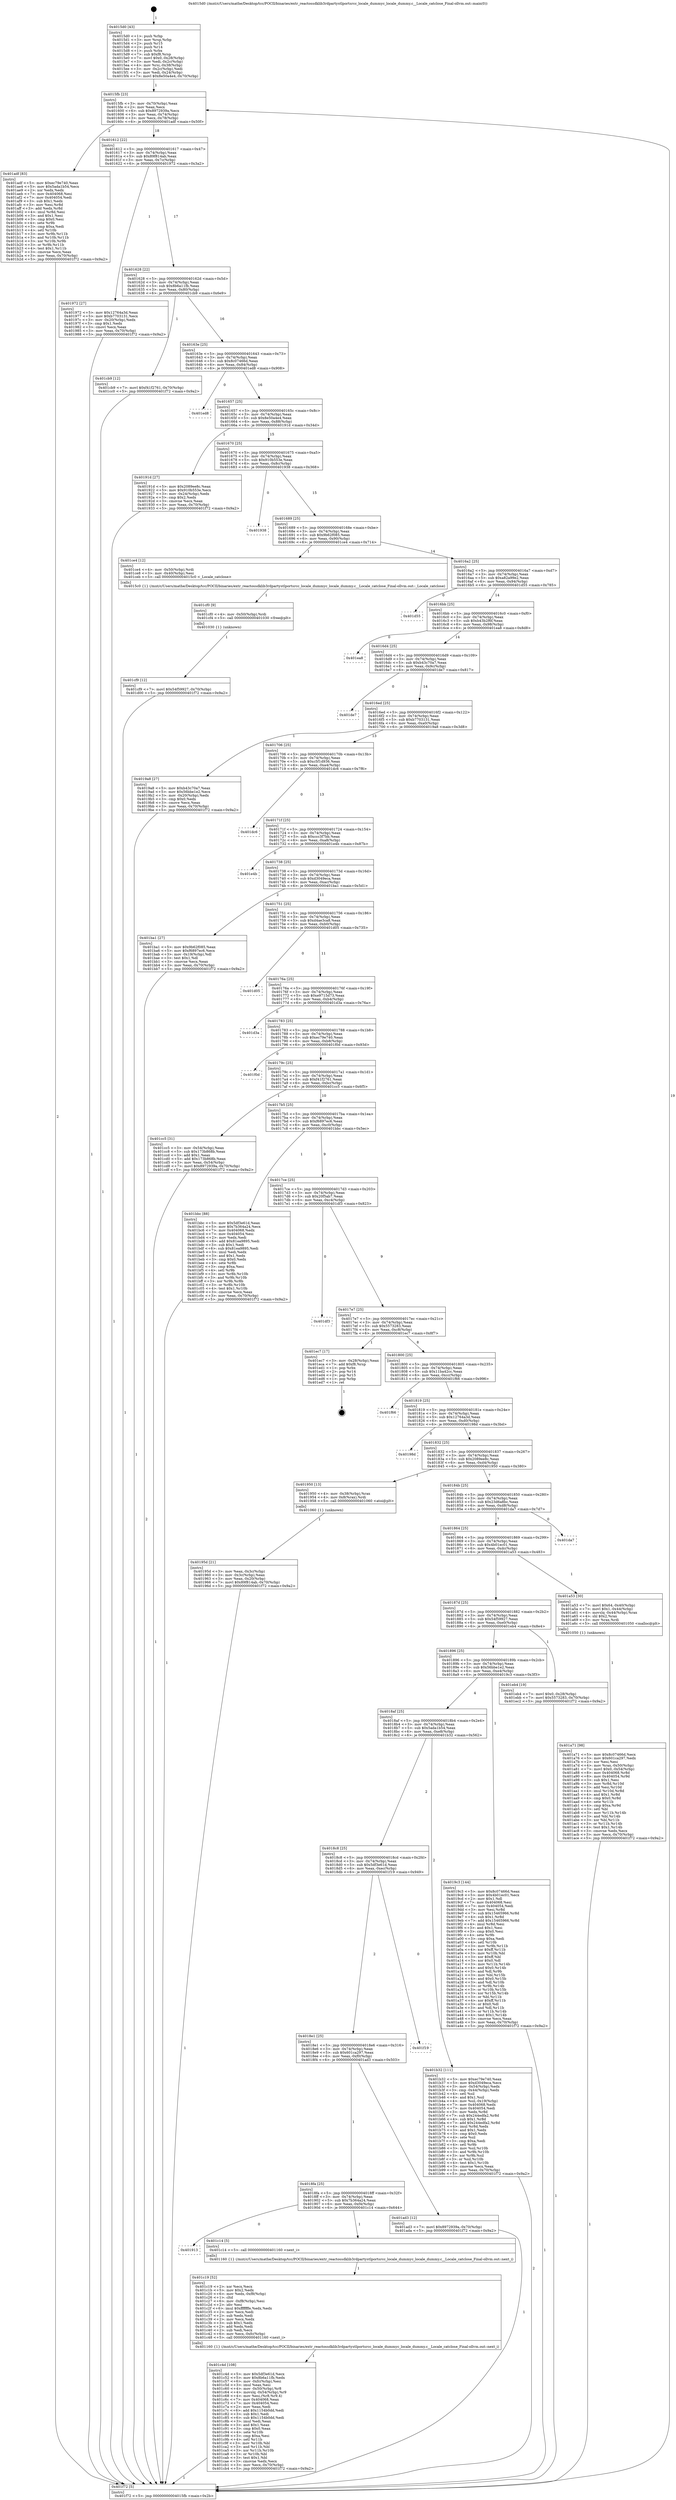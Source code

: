 digraph "0x4015d0" {
  label = "0x4015d0 (/mnt/c/Users/mathe/Desktop/tcc/POCII/binaries/extr_reactossdklib3rdpartystlportsrcc_locale_dummyc_locale_dummy.c__Locale_catclose_Final-ollvm.out::main(0))"
  labelloc = "t"
  node[shape=record]

  Entry [label="",width=0.3,height=0.3,shape=circle,fillcolor=black,style=filled]
  "0x4015fb" [label="{
     0x4015fb [23]\l
     | [instrs]\l
     &nbsp;&nbsp;0x4015fb \<+3\>: mov -0x70(%rbp),%eax\l
     &nbsp;&nbsp;0x4015fe \<+2\>: mov %eax,%ecx\l
     &nbsp;&nbsp;0x401600 \<+6\>: sub $0x8972939a,%ecx\l
     &nbsp;&nbsp;0x401606 \<+3\>: mov %eax,-0x74(%rbp)\l
     &nbsp;&nbsp;0x401609 \<+3\>: mov %ecx,-0x78(%rbp)\l
     &nbsp;&nbsp;0x40160c \<+6\>: je 0000000000401adf \<main+0x50f\>\l
  }"]
  "0x401adf" [label="{
     0x401adf [83]\l
     | [instrs]\l
     &nbsp;&nbsp;0x401adf \<+5\>: mov $0xec79e740,%eax\l
     &nbsp;&nbsp;0x401ae4 \<+5\>: mov $0x5ada1b54,%ecx\l
     &nbsp;&nbsp;0x401ae9 \<+2\>: xor %edx,%edx\l
     &nbsp;&nbsp;0x401aeb \<+7\>: mov 0x404068,%esi\l
     &nbsp;&nbsp;0x401af2 \<+7\>: mov 0x404054,%edi\l
     &nbsp;&nbsp;0x401af9 \<+3\>: sub $0x1,%edx\l
     &nbsp;&nbsp;0x401afc \<+3\>: mov %esi,%r8d\l
     &nbsp;&nbsp;0x401aff \<+3\>: add %edx,%r8d\l
     &nbsp;&nbsp;0x401b02 \<+4\>: imul %r8d,%esi\l
     &nbsp;&nbsp;0x401b06 \<+3\>: and $0x1,%esi\l
     &nbsp;&nbsp;0x401b09 \<+3\>: cmp $0x0,%esi\l
     &nbsp;&nbsp;0x401b0c \<+4\>: sete %r9b\l
     &nbsp;&nbsp;0x401b10 \<+3\>: cmp $0xa,%edi\l
     &nbsp;&nbsp;0x401b13 \<+4\>: setl %r10b\l
     &nbsp;&nbsp;0x401b17 \<+3\>: mov %r9b,%r11b\l
     &nbsp;&nbsp;0x401b1a \<+3\>: and %r10b,%r11b\l
     &nbsp;&nbsp;0x401b1d \<+3\>: xor %r10b,%r9b\l
     &nbsp;&nbsp;0x401b20 \<+3\>: or %r9b,%r11b\l
     &nbsp;&nbsp;0x401b23 \<+4\>: test $0x1,%r11b\l
     &nbsp;&nbsp;0x401b27 \<+3\>: cmovne %ecx,%eax\l
     &nbsp;&nbsp;0x401b2a \<+3\>: mov %eax,-0x70(%rbp)\l
     &nbsp;&nbsp;0x401b2d \<+5\>: jmp 0000000000401f72 \<main+0x9a2\>\l
  }"]
  "0x401612" [label="{
     0x401612 [22]\l
     | [instrs]\l
     &nbsp;&nbsp;0x401612 \<+5\>: jmp 0000000000401617 \<main+0x47\>\l
     &nbsp;&nbsp;0x401617 \<+3\>: mov -0x74(%rbp),%eax\l
     &nbsp;&nbsp;0x40161a \<+5\>: sub $0x89f814ab,%eax\l
     &nbsp;&nbsp;0x40161f \<+3\>: mov %eax,-0x7c(%rbp)\l
     &nbsp;&nbsp;0x401622 \<+6\>: je 0000000000401972 \<main+0x3a2\>\l
  }"]
  Exit [label="",width=0.3,height=0.3,shape=circle,fillcolor=black,style=filled,peripheries=2]
  "0x401972" [label="{
     0x401972 [27]\l
     | [instrs]\l
     &nbsp;&nbsp;0x401972 \<+5\>: mov $0x12764a3d,%eax\l
     &nbsp;&nbsp;0x401977 \<+5\>: mov $0xb7703131,%ecx\l
     &nbsp;&nbsp;0x40197c \<+3\>: mov -0x20(%rbp),%edx\l
     &nbsp;&nbsp;0x40197f \<+3\>: cmp $0x1,%edx\l
     &nbsp;&nbsp;0x401982 \<+3\>: cmovl %ecx,%eax\l
     &nbsp;&nbsp;0x401985 \<+3\>: mov %eax,-0x70(%rbp)\l
     &nbsp;&nbsp;0x401988 \<+5\>: jmp 0000000000401f72 \<main+0x9a2\>\l
  }"]
  "0x401628" [label="{
     0x401628 [22]\l
     | [instrs]\l
     &nbsp;&nbsp;0x401628 \<+5\>: jmp 000000000040162d \<main+0x5d\>\l
     &nbsp;&nbsp;0x40162d \<+3\>: mov -0x74(%rbp),%eax\l
     &nbsp;&nbsp;0x401630 \<+5\>: sub $0x8b6a11fb,%eax\l
     &nbsp;&nbsp;0x401635 \<+3\>: mov %eax,-0x80(%rbp)\l
     &nbsp;&nbsp;0x401638 \<+6\>: je 0000000000401cb9 \<main+0x6e9\>\l
  }"]
  "0x401cf9" [label="{
     0x401cf9 [12]\l
     | [instrs]\l
     &nbsp;&nbsp;0x401cf9 \<+7\>: movl $0x54f59927,-0x70(%rbp)\l
     &nbsp;&nbsp;0x401d00 \<+5\>: jmp 0000000000401f72 \<main+0x9a2\>\l
  }"]
  "0x401cb9" [label="{
     0x401cb9 [12]\l
     | [instrs]\l
     &nbsp;&nbsp;0x401cb9 \<+7\>: movl $0xf41f2761,-0x70(%rbp)\l
     &nbsp;&nbsp;0x401cc0 \<+5\>: jmp 0000000000401f72 \<main+0x9a2\>\l
  }"]
  "0x40163e" [label="{
     0x40163e [25]\l
     | [instrs]\l
     &nbsp;&nbsp;0x40163e \<+5\>: jmp 0000000000401643 \<main+0x73\>\l
     &nbsp;&nbsp;0x401643 \<+3\>: mov -0x74(%rbp),%eax\l
     &nbsp;&nbsp;0x401646 \<+5\>: sub $0x8c07466d,%eax\l
     &nbsp;&nbsp;0x40164b \<+6\>: mov %eax,-0x84(%rbp)\l
     &nbsp;&nbsp;0x401651 \<+6\>: je 0000000000401ed8 \<main+0x908\>\l
  }"]
  "0x401cf0" [label="{
     0x401cf0 [9]\l
     | [instrs]\l
     &nbsp;&nbsp;0x401cf0 \<+4\>: mov -0x50(%rbp),%rdi\l
     &nbsp;&nbsp;0x401cf4 \<+5\>: call 0000000000401030 \<free@plt\>\l
     | [calls]\l
     &nbsp;&nbsp;0x401030 \{1\} (unknown)\l
  }"]
  "0x401ed8" [label="{
     0x401ed8\l
  }", style=dashed]
  "0x401657" [label="{
     0x401657 [25]\l
     | [instrs]\l
     &nbsp;&nbsp;0x401657 \<+5\>: jmp 000000000040165c \<main+0x8c\>\l
     &nbsp;&nbsp;0x40165c \<+3\>: mov -0x74(%rbp),%eax\l
     &nbsp;&nbsp;0x40165f \<+5\>: sub $0x8e50a4e4,%eax\l
     &nbsp;&nbsp;0x401664 \<+6\>: mov %eax,-0x88(%rbp)\l
     &nbsp;&nbsp;0x40166a \<+6\>: je 000000000040191d \<main+0x34d\>\l
  }"]
  "0x401c4d" [label="{
     0x401c4d [108]\l
     | [instrs]\l
     &nbsp;&nbsp;0x401c4d \<+5\>: mov $0x5df3e61d,%ecx\l
     &nbsp;&nbsp;0x401c52 \<+5\>: mov $0x8b6a11fb,%edx\l
     &nbsp;&nbsp;0x401c57 \<+6\>: mov -0xfc(%rbp),%esi\l
     &nbsp;&nbsp;0x401c5d \<+3\>: imul %eax,%esi\l
     &nbsp;&nbsp;0x401c60 \<+4\>: mov -0x50(%rbp),%r8\l
     &nbsp;&nbsp;0x401c64 \<+4\>: movslq -0x54(%rbp),%r9\l
     &nbsp;&nbsp;0x401c68 \<+4\>: mov %esi,(%r8,%r9,4)\l
     &nbsp;&nbsp;0x401c6c \<+7\>: mov 0x404068,%eax\l
     &nbsp;&nbsp;0x401c73 \<+7\>: mov 0x404054,%esi\l
     &nbsp;&nbsp;0x401c7a \<+2\>: mov %eax,%edi\l
     &nbsp;&nbsp;0x401c7c \<+6\>: add $0x1154b0dd,%edi\l
     &nbsp;&nbsp;0x401c82 \<+3\>: sub $0x1,%edi\l
     &nbsp;&nbsp;0x401c85 \<+6\>: sub $0x1154b0dd,%edi\l
     &nbsp;&nbsp;0x401c8b \<+3\>: imul %edi,%eax\l
     &nbsp;&nbsp;0x401c8e \<+3\>: and $0x1,%eax\l
     &nbsp;&nbsp;0x401c91 \<+3\>: cmp $0x0,%eax\l
     &nbsp;&nbsp;0x401c94 \<+4\>: sete %r10b\l
     &nbsp;&nbsp;0x401c98 \<+3\>: cmp $0xa,%esi\l
     &nbsp;&nbsp;0x401c9b \<+4\>: setl %r11b\l
     &nbsp;&nbsp;0x401c9f \<+3\>: mov %r10b,%bl\l
     &nbsp;&nbsp;0x401ca2 \<+3\>: and %r11b,%bl\l
     &nbsp;&nbsp;0x401ca5 \<+3\>: xor %r11b,%r10b\l
     &nbsp;&nbsp;0x401ca8 \<+3\>: or %r10b,%bl\l
     &nbsp;&nbsp;0x401cab \<+3\>: test $0x1,%bl\l
     &nbsp;&nbsp;0x401cae \<+3\>: cmovne %edx,%ecx\l
     &nbsp;&nbsp;0x401cb1 \<+3\>: mov %ecx,-0x70(%rbp)\l
     &nbsp;&nbsp;0x401cb4 \<+5\>: jmp 0000000000401f72 \<main+0x9a2\>\l
  }"]
  "0x40191d" [label="{
     0x40191d [27]\l
     | [instrs]\l
     &nbsp;&nbsp;0x40191d \<+5\>: mov $0x2089ee8c,%eax\l
     &nbsp;&nbsp;0x401922 \<+5\>: mov $0x910b553e,%ecx\l
     &nbsp;&nbsp;0x401927 \<+3\>: mov -0x24(%rbp),%edx\l
     &nbsp;&nbsp;0x40192a \<+3\>: cmp $0x2,%edx\l
     &nbsp;&nbsp;0x40192d \<+3\>: cmovne %ecx,%eax\l
     &nbsp;&nbsp;0x401930 \<+3\>: mov %eax,-0x70(%rbp)\l
     &nbsp;&nbsp;0x401933 \<+5\>: jmp 0000000000401f72 \<main+0x9a2\>\l
  }"]
  "0x401670" [label="{
     0x401670 [25]\l
     | [instrs]\l
     &nbsp;&nbsp;0x401670 \<+5\>: jmp 0000000000401675 \<main+0xa5\>\l
     &nbsp;&nbsp;0x401675 \<+3\>: mov -0x74(%rbp),%eax\l
     &nbsp;&nbsp;0x401678 \<+5\>: sub $0x910b553e,%eax\l
     &nbsp;&nbsp;0x40167d \<+6\>: mov %eax,-0x8c(%rbp)\l
     &nbsp;&nbsp;0x401683 \<+6\>: je 0000000000401938 \<main+0x368\>\l
  }"]
  "0x401f72" [label="{
     0x401f72 [5]\l
     | [instrs]\l
     &nbsp;&nbsp;0x401f72 \<+5\>: jmp 00000000004015fb \<main+0x2b\>\l
  }"]
  "0x4015d0" [label="{
     0x4015d0 [43]\l
     | [instrs]\l
     &nbsp;&nbsp;0x4015d0 \<+1\>: push %rbp\l
     &nbsp;&nbsp;0x4015d1 \<+3\>: mov %rsp,%rbp\l
     &nbsp;&nbsp;0x4015d4 \<+2\>: push %r15\l
     &nbsp;&nbsp;0x4015d6 \<+2\>: push %r14\l
     &nbsp;&nbsp;0x4015d8 \<+1\>: push %rbx\l
     &nbsp;&nbsp;0x4015d9 \<+7\>: sub $0xf8,%rsp\l
     &nbsp;&nbsp;0x4015e0 \<+7\>: movl $0x0,-0x28(%rbp)\l
     &nbsp;&nbsp;0x4015e7 \<+3\>: mov %edi,-0x2c(%rbp)\l
     &nbsp;&nbsp;0x4015ea \<+4\>: mov %rsi,-0x38(%rbp)\l
     &nbsp;&nbsp;0x4015ee \<+3\>: mov -0x2c(%rbp),%edi\l
     &nbsp;&nbsp;0x4015f1 \<+3\>: mov %edi,-0x24(%rbp)\l
     &nbsp;&nbsp;0x4015f4 \<+7\>: movl $0x8e50a4e4,-0x70(%rbp)\l
  }"]
  "0x401c19" [label="{
     0x401c19 [52]\l
     | [instrs]\l
     &nbsp;&nbsp;0x401c19 \<+2\>: xor %ecx,%ecx\l
     &nbsp;&nbsp;0x401c1b \<+5\>: mov $0x2,%edx\l
     &nbsp;&nbsp;0x401c20 \<+6\>: mov %edx,-0xf8(%rbp)\l
     &nbsp;&nbsp;0x401c26 \<+1\>: cltd\l
     &nbsp;&nbsp;0x401c27 \<+6\>: mov -0xf8(%rbp),%esi\l
     &nbsp;&nbsp;0x401c2d \<+2\>: idiv %esi\l
     &nbsp;&nbsp;0x401c2f \<+6\>: imul $0xfffffffe,%edx,%edx\l
     &nbsp;&nbsp;0x401c35 \<+2\>: mov %ecx,%edi\l
     &nbsp;&nbsp;0x401c37 \<+2\>: sub %edx,%edi\l
     &nbsp;&nbsp;0x401c39 \<+2\>: mov %ecx,%edx\l
     &nbsp;&nbsp;0x401c3b \<+3\>: sub $0x1,%edx\l
     &nbsp;&nbsp;0x401c3e \<+2\>: add %edx,%edi\l
     &nbsp;&nbsp;0x401c40 \<+2\>: sub %edi,%ecx\l
     &nbsp;&nbsp;0x401c42 \<+6\>: mov %ecx,-0xfc(%rbp)\l
     &nbsp;&nbsp;0x401c48 \<+5\>: call 0000000000401160 \<next_i\>\l
     | [calls]\l
     &nbsp;&nbsp;0x401160 \{1\} (/mnt/c/Users/mathe/Desktop/tcc/POCII/binaries/extr_reactossdklib3rdpartystlportsrcc_locale_dummyc_locale_dummy.c__Locale_catclose_Final-ollvm.out::next_i)\l
  }"]
  "0x401938" [label="{
     0x401938\l
  }", style=dashed]
  "0x401689" [label="{
     0x401689 [25]\l
     | [instrs]\l
     &nbsp;&nbsp;0x401689 \<+5\>: jmp 000000000040168e \<main+0xbe\>\l
     &nbsp;&nbsp;0x40168e \<+3\>: mov -0x74(%rbp),%eax\l
     &nbsp;&nbsp;0x401691 \<+5\>: sub $0x9b62f085,%eax\l
     &nbsp;&nbsp;0x401696 \<+6\>: mov %eax,-0x90(%rbp)\l
     &nbsp;&nbsp;0x40169c \<+6\>: je 0000000000401ce4 \<main+0x714\>\l
  }"]
  "0x401913" [label="{
     0x401913\l
  }", style=dashed]
  "0x401ce4" [label="{
     0x401ce4 [12]\l
     | [instrs]\l
     &nbsp;&nbsp;0x401ce4 \<+4\>: mov -0x50(%rbp),%rdi\l
     &nbsp;&nbsp;0x401ce8 \<+3\>: mov -0x40(%rbp),%esi\l
     &nbsp;&nbsp;0x401ceb \<+5\>: call 00000000004015c0 \<_Locale_catclose\>\l
     | [calls]\l
     &nbsp;&nbsp;0x4015c0 \{1\} (/mnt/c/Users/mathe/Desktop/tcc/POCII/binaries/extr_reactossdklib3rdpartystlportsrcc_locale_dummyc_locale_dummy.c__Locale_catclose_Final-ollvm.out::_Locale_catclose)\l
  }"]
  "0x4016a2" [label="{
     0x4016a2 [25]\l
     | [instrs]\l
     &nbsp;&nbsp;0x4016a2 \<+5\>: jmp 00000000004016a7 \<main+0xd7\>\l
     &nbsp;&nbsp;0x4016a7 \<+3\>: mov -0x74(%rbp),%eax\l
     &nbsp;&nbsp;0x4016aa \<+5\>: sub $0xa82a99e2,%eax\l
     &nbsp;&nbsp;0x4016af \<+6\>: mov %eax,-0x94(%rbp)\l
     &nbsp;&nbsp;0x4016b5 \<+6\>: je 0000000000401d55 \<main+0x785\>\l
  }"]
  "0x401c14" [label="{
     0x401c14 [5]\l
     | [instrs]\l
     &nbsp;&nbsp;0x401c14 \<+5\>: call 0000000000401160 \<next_i\>\l
     | [calls]\l
     &nbsp;&nbsp;0x401160 \{1\} (/mnt/c/Users/mathe/Desktop/tcc/POCII/binaries/extr_reactossdklib3rdpartystlportsrcc_locale_dummyc_locale_dummy.c__Locale_catclose_Final-ollvm.out::next_i)\l
  }"]
  "0x401d55" [label="{
     0x401d55\l
  }", style=dashed]
  "0x4016bb" [label="{
     0x4016bb [25]\l
     | [instrs]\l
     &nbsp;&nbsp;0x4016bb \<+5\>: jmp 00000000004016c0 \<main+0xf0\>\l
     &nbsp;&nbsp;0x4016c0 \<+3\>: mov -0x74(%rbp),%eax\l
     &nbsp;&nbsp;0x4016c3 \<+5\>: sub $0xb43b2f6f,%eax\l
     &nbsp;&nbsp;0x4016c8 \<+6\>: mov %eax,-0x98(%rbp)\l
     &nbsp;&nbsp;0x4016ce \<+6\>: je 0000000000401ea8 \<main+0x8d8\>\l
  }"]
  "0x4018fa" [label="{
     0x4018fa [25]\l
     | [instrs]\l
     &nbsp;&nbsp;0x4018fa \<+5\>: jmp 00000000004018ff \<main+0x32f\>\l
     &nbsp;&nbsp;0x4018ff \<+3\>: mov -0x74(%rbp),%eax\l
     &nbsp;&nbsp;0x401902 \<+5\>: sub $0x7b364a24,%eax\l
     &nbsp;&nbsp;0x401907 \<+6\>: mov %eax,-0xf4(%rbp)\l
     &nbsp;&nbsp;0x40190d \<+6\>: je 0000000000401c14 \<main+0x644\>\l
  }"]
  "0x401ea8" [label="{
     0x401ea8\l
  }", style=dashed]
  "0x4016d4" [label="{
     0x4016d4 [25]\l
     | [instrs]\l
     &nbsp;&nbsp;0x4016d4 \<+5\>: jmp 00000000004016d9 \<main+0x109\>\l
     &nbsp;&nbsp;0x4016d9 \<+3\>: mov -0x74(%rbp),%eax\l
     &nbsp;&nbsp;0x4016dc \<+5\>: sub $0xb43c70a7,%eax\l
     &nbsp;&nbsp;0x4016e1 \<+6\>: mov %eax,-0x9c(%rbp)\l
     &nbsp;&nbsp;0x4016e7 \<+6\>: je 0000000000401de7 \<main+0x817\>\l
  }"]
  "0x401ad3" [label="{
     0x401ad3 [12]\l
     | [instrs]\l
     &nbsp;&nbsp;0x401ad3 \<+7\>: movl $0x8972939a,-0x70(%rbp)\l
     &nbsp;&nbsp;0x401ada \<+5\>: jmp 0000000000401f72 \<main+0x9a2\>\l
  }"]
  "0x401de7" [label="{
     0x401de7\l
  }", style=dashed]
  "0x4016ed" [label="{
     0x4016ed [25]\l
     | [instrs]\l
     &nbsp;&nbsp;0x4016ed \<+5\>: jmp 00000000004016f2 \<main+0x122\>\l
     &nbsp;&nbsp;0x4016f2 \<+3\>: mov -0x74(%rbp),%eax\l
     &nbsp;&nbsp;0x4016f5 \<+5\>: sub $0xb7703131,%eax\l
     &nbsp;&nbsp;0x4016fa \<+6\>: mov %eax,-0xa0(%rbp)\l
     &nbsp;&nbsp;0x401700 \<+6\>: je 00000000004019a8 \<main+0x3d8\>\l
  }"]
  "0x4018e1" [label="{
     0x4018e1 [25]\l
     | [instrs]\l
     &nbsp;&nbsp;0x4018e1 \<+5\>: jmp 00000000004018e6 \<main+0x316\>\l
     &nbsp;&nbsp;0x4018e6 \<+3\>: mov -0x74(%rbp),%eax\l
     &nbsp;&nbsp;0x4018e9 \<+5\>: sub $0x601ca297,%eax\l
     &nbsp;&nbsp;0x4018ee \<+6\>: mov %eax,-0xf0(%rbp)\l
     &nbsp;&nbsp;0x4018f4 \<+6\>: je 0000000000401ad3 \<main+0x503\>\l
  }"]
  "0x4019a8" [label="{
     0x4019a8 [27]\l
     | [instrs]\l
     &nbsp;&nbsp;0x4019a8 \<+5\>: mov $0xb43c70a7,%eax\l
     &nbsp;&nbsp;0x4019ad \<+5\>: mov $0x56bbe1e2,%ecx\l
     &nbsp;&nbsp;0x4019b2 \<+3\>: mov -0x20(%rbp),%edx\l
     &nbsp;&nbsp;0x4019b5 \<+3\>: cmp $0x0,%edx\l
     &nbsp;&nbsp;0x4019b8 \<+3\>: cmove %ecx,%eax\l
     &nbsp;&nbsp;0x4019bb \<+3\>: mov %eax,-0x70(%rbp)\l
     &nbsp;&nbsp;0x4019be \<+5\>: jmp 0000000000401f72 \<main+0x9a2\>\l
  }"]
  "0x401706" [label="{
     0x401706 [25]\l
     | [instrs]\l
     &nbsp;&nbsp;0x401706 \<+5\>: jmp 000000000040170b \<main+0x13b\>\l
     &nbsp;&nbsp;0x40170b \<+3\>: mov -0x74(%rbp),%eax\l
     &nbsp;&nbsp;0x40170e \<+5\>: sub $0xc5f1d936,%eax\l
     &nbsp;&nbsp;0x401713 \<+6\>: mov %eax,-0xa4(%rbp)\l
     &nbsp;&nbsp;0x401719 \<+6\>: je 0000000000401dc6 \<main+0x7f6\>\l
  }"]
  "0x401f19" [label="{
     0x401f19\l
  }", style=dashed]
  "0x401dc6" [label="{
     0x401dc6\l
  }", style=dashed]
  "0x40171f" [label="{
     0x40171f [25]\l
     | [instrs]\l
     &nbsp;&nbsp;0x40171f \<+5\>: jmp 0000000000401724 \<main+0x154\>\l
     &nbsp;&nbsp;0x401724 \<+3\>: mov -0x74(%rbp),%eax\l
     &nbsp;&nbsp;0x401727 \<+5\>: sub $0xccc3f7bb,%eax\l
     &nbsp;&nbsp;0x40172c \<+6\>: mov %eax,-0xa8(%rbp)\l
     &nbsp;&nbsp;0x401732 \<+6\>: je 0000000000401e4b \<main+0x87b\>\l
  }"]
  "0x4018c8" [label="{
     0x4018c8 [25]\l
     | [instrs]\l
     &nbsp;&nbsp;0x4018c8 \<+5\>: jmp 00000000004018cd \<main+0x2fd\>\l
     &nbsp;&nbsp;0x4018cd \<+3\>: mov -0x74(%rbp),%eax\l
     &nbsp;&nbsp;0x4018d0 \<+5\>: sub $0x5df3e61d,%eax\l
     &nbsp;&nbsp;0x4018d5 \<+6\>: mov %eax,-0xec(%rbp)\l
     &nbsp;&nbsp;0x4018db \<+6\>: je 0000000000401f19 \<main+0x949\>\l
  }"]
  "0x401e4b" [label="{
     0x401e4b\l
  }", style=dashed]
  "0x401738" [label="{
     0x401738 [25]\l
     | [instrs]\l
     &nbsp;&nbsp;0x401738 \<+5\>: jmp 000000000040173d \<main+0x16d\>\l
     &nbsp;&nbsp;0x40173d \<+3\>: mov -0x74(%rbp),%eax\l
     &nbsp;&nbsp;0x401740 \<+5\>: sub $0xd3049eca,%eax\l
     &nbsp;&nbsp;0x401745 \<+6\>: mov %eax,-0xac(%rbp)\l
     &nbsp;&nbsp;0x40174b \<+6\>: je 0000000000401ba1 \<main+0x5d1\>\l
  }"]
  "0x401b32" [label="{
     0x401b32 [111]\l
     | [instrs]\l
     &nbsp;&nbsp;0x401b32 \<+5\>: mov $0xec79e740,%eax\l
     &nbsp;&nbsp;0x401b37 \<+5\>: mov $0xd3049eca,%ecx\l
     &nbsp;&nbsp;0x401b3c \<+3\>: mov -0x54(%rbp),%edx\l
     &nbsp;&nbsp;0x401b3f \<+3\>: cmp -0x44(%rbp),%edx\l
     &nbsp;&nbsp;0x401b42 \<+4\>: setl %sil\l
     &nbsp;&nbsp;0x401b46 \<+4\>: and $0x1,%sil\l
     &nbsp;&nbsp;0x401b4a \<+4\>: mov %sil,-0x19(%rbp)\l
     &nbsp;&nbsp;0x401b4e \<+7\>: mov 0x404068,%edx\l
     &nbsp;&nbsp;0x401b55 \<+7\>: mov 0x404054,%edi\l
     &nbsp;&nbsp;0x401b5c \<+3\>: mov %edx,%r8d\l
     &nbsp;&nbsp;0x401b5f \<+7\>: sub $0x244edfa2,%r8d\l
     &nbsp;&nbsp;0x401b66 \<+4\>: sub $0x1,%r8d\l
     &nbsp;&nbsp;0x401b6a \<+7\>: add $0x244edfa2,%r8d\l
     &nbsp;&nbsp;0x401b71 \<+4\>: imul %r8d,%edx\l
     &nbsp;&nbsp;0x401b75 \<+3\>: and $0x1,%edx\l
     &nbsp;&nbsp;0x401b78 \<+3\>: cmp $0x0,%edx\l
     &nbsp;&nbsp;0x401b7b \<+4\>: sete %sil\l
     &nbsp;&nbsp;0x401b7f \<+3\>: cmp $0xa,%edi\l
     &nbsp;&nbsp;0x401b82 \<+4\>: setl %r9b\l
     &nbsp;&nbsp;0x401b86 \<+3\>: mov %sil,%r10b\l
     &nbsp;&nbsp;0x401b89 \<+3\>: and %r9b,%r10b\l
     &nbsp;&nbsp;0x401b8c \<+3\>: xor %r9b,%sil\l
     &nbsp;&nbsp;0x401b8f \<+3\>: or %sil,%r10b\l
     &nbsp;&nbsp;0x401b92 \<+4\>: test $0x1,%r10b\l
     &nbsp;&nbsp;0x401b96 \<+3\>: cmovne %ecx,%eax\l
     &nbsp;&nbsp;0x401b99 \<+3\>: mov %eax,-0x70(%rbp)\l
     &nbsp;&nbsp;0x401b9c \<+5\>: jmp 0000000000401f72 \<main+0x9a2\>\l
  }"]
  "0x401ba1" [label="{
     0x401ba1 [27]\l
     | [instrs]\l
     &nbsp;&nbsp;0x401ba1 \<+5\>: mov $0x9b62f085,%eax\l
     &nbsp;&nbsp;0x401ba6 \<+5\>: mov $0xf6897ec6,%ecx\l
     &nbsp;&nbsp;0x401bab \<+3\>: mov -0x19(%rbp),%dl\l
     &nbsp;&nbsp;0x401bae \<+3\>: test $0x1,%dl\l
     &nbsp;&nbsp;0x401bb1 \<+3\>: cmovne %ecx,%eax\l
     &nbsp;&nbsp;0x401bb4 \<+3\>: mov %eax,-0x70(%rbp)\l
     &nbsp;&nbsp;0x401bb7 \<+5\>: jmp 0000000000401f72 \<main+0x9a2\>\l
  }"]
  "0x401751" [label="{
     0x401751 [25]\l
     | [instrs]\l
     &nbsp;&nbsp;0x401751 \<+5\>: jmp 0000000000401756 \<main+0x186\>\l
     &nbsp;&nbsp;0x401756 \<+3\>: mov -0x74(%rbp),%eax\l
     &nbsp;&nbsp;0x401759 \<+5\>: sub $0xd4ae3ca8,%eax\l
     &nbsp;&nbsp;0x40175e \<+6\>: mov %eax,-0xb0(%rbp)\l
     &nbsp;&nbsp;0x401764 \<+6\>: je 0000000000401d05 \<main+0x735\>\l
  }"]
  "0x401a71" [label="{
     0x401a71 [98]\l
     | [instrs]\l
     &nbsp;&nbsp;0x401a71 \<+5\>: mov $0x8c07466d,%ecx\l
     &nbsp;&nbsp;0x401a76 \<+5\>: mov $0x601ca297,%edx\l
     &nbsp;&nbsp;0x401a7b \<+2\>: xor %esi,%esi\l
     &nbsp;&nbsp;0x401a7d \<+4\>: mov %rax,-0x50(%rbp)\l
     &nbsp;&nbsp;0x401a81 \<+7\>: movl $0x0,-0x54(%rbp)\l
     &nbsp;&nbsp;0x401a88 \<+8\>: mov 0x404068,%r8d\l
     &nbsp;&nbsp;0x401a90 \<+8\>: mov 0x404054,%r9d\l
     &nbsp;&nbsp;0x401a98 \<+3\>: sub $0x1,%esi\l
     &nbsp;&nbsp;0x401a9b \<+3\>: mov %r8d,%r10d\l
     &nbsp;&nbsp;0x401a9e \<+3\>: add %esi,%r10d\l
     &nbsp;&nbsp;0x401aa1 \<+4\>: imul %r10d,%r8d\l
     &nbsp;&nbsp;0x401aa5 \<+4\>: and $0x1,%r8d\l
     &nbsp;&nbsp;0x401aa9 \<+4\>: cmp $0x0,%r8d\l
     &nbsp;&nbsp;0x401aad \<+4\>: sete %r11b\l
     &nbsp;&nbsp;0x401ab1 \<+4\>: cmp $0xa,%r9d\l
     &nbsp;&nbsp;0x401ab5 \<+3\>: setl %bl\l
     &nbsp;&nbsp;0x401ab8 \<+3\>: mov %r11b,%r14b\l
     &nbsp;&nbsp;0x401abb \<+3\>: and %bl,%r14b\l
     &nbsp;&nbsp;0x401abe \<+3\>: xor %bl,%r11b\l
     &nbsp;&nbsp;0x401ac1 \<+3\>: or %r11b,%r14b\l
     &nbsp;&nbsp;0x401ac4 \<+4\>: test $0x1,%r14b\l
     &nbsp;&nbsp;0x401ac8 \<+3\>: cmovne %edx,%ecx\l
     &nbsp;&nbsp;0x401acb \<+3\>: mov %ecx,-0x70(%rbp)\l
     &nbsp;&nbsp;0x401ace \<+5\>: jmp 0000000000401f72 \<main+0x9a2\>\l
  }"]
  "0x401d05" [label="{
     0x401d05\l
  }", style=dashed]
  "0x40176a" [label="{
     0x40176a [25]\l
     | [instrs]\l
     &nbsp;&nbsp;0x40176a \<+5\>: jmp 000000000040176f \<main+0x19f\>\l
     &nbsp;&nbsp;0x40176f \<+3\>: mov -0x74(%rbp),%eax\l
     &nbsp;&nbsp;0x401772 \<+5\>: sub $0xe9715d73,%eax\l
     &nbsp;&nbsp;0x401777 \<+6\>: mov %eax,-0xb4(%rbp)\l
     &nbsp;&nbsp;0x40177d \<+6\>: je 0000000000401d3a \<main+0x76a\>\l
  }"]
  "0x4018af" [label="{
     0x4018af [25]\l
     | [instrs]\l
     &nbsp;&nbsp;0x4018af \<+5\>: jmp 00000000004018b4 \<main+0x2e4\>\l
     &nbsp;&nbsp;0x4018b4 \<+3\>: mov -0x74(%rbp),%eax\l
     &nbsp;&nbsp;0x4018b7 \<+5\>: sub $0x5ada1b54,%eax\l
     &nbsp;&nbsp;0x4018bc \<+6\>: mov %eax,-0xe8(%rbp)\l
     &nbsp;&nbsp;0x4018c2 \<+6\>: je 0000000000401b32 \<main+0x562\>\l
  }"]
  "0x401d3a" [label="{
     0x401d3a\l
  }", style=dashed]
  "0x401783" [label="{
     0x401783 [25]\l
     | [instrs]\l
     &nbsp;&nbsp;0x401783 \<+5\>: jmp 0000000000401788 \<main+0x1b8\>\l
     &nbsp;&nbsp;0x401788 \<+3\>: mov -0x74(%rbp),%eax\l
     &nbsp;&nbsp;0x40178b \<+5\>: sub $0xec79e740,%eax\l
     &nbsp;&nbsp;0x401790 \<+6\>: mov %eax,-0xb8(%rbp)\l
     &nbsp;&nbsp;0x401796 \<+6\>: je 0000000000401f0d \<main+0x93d\>\l
  }"]
  "0x4019c3" [label="{
     0x4019c3 [144]\l
     | [instrs]\l
     &nbsp;&nbsp;0x4019c3 \<+5\>: mov $0x8c07466d,%eax\l
     &nbsp;&nbsp;0x4019c8 \<+5\>: mov $0x4b01ec01,%ecx\l
     &nbsp;&nbsp;0x4019cd \<+2\>: mov $0x1,%dl\l
     &nbsp;&nbsp;0x4019cf \<+7\>: mov 0x404068,%esi\l
     &nbsp;&nbsp;0x4019d6 \<+7\>: mov 0x404054,%edi\l
     &nbsp;&nbsp;0x4019dd \<+3\>: mov %esi,%r8d\l
     &nbsp;&nbsp;0x4019e0 \<+7\>: sub $0x15465966,%r8d\l
     &nbsp;&nbsp;0x4019e7 \<+4\>: sub $0x1,%r8d\l
     &nbsp;&nbsp;0x4019eb \<+7\>: add $0x15465966,%r8d\l
     &nbsp;&nbsp;0x4019f2 \<+4\>: imul %r8d,%esi\l
     &nbsp;&nbsp;0x4019f6 \<+3\>: and $0x1,%esi\l
     &nbsp;&nbsp;0x4019f9 \<+3\>: cmp $0x0,%esi\l
     &nbsp;&nbsp;0x4019fc \<+4\>: sete %r9b\l
     &nbsp;&nbsp;0x401a00 \<+3\>: cmp $0xa,%edi\l
     &nbsp;&nbsp;0x401a03 \<+4\>: setl %r10b\l
     &nbsp;&nbsp;0x401a07 \<+3\>: mov %r9b,%r11b\l
     &nbsp;&nbsp;0x401a0a \<+4\>: xor $0xff,%r11b\l
     &nbsp;&nbsp;0x401a0e \<+3\>: mov %r10b,%bl\l
     &nbsp;&nbsp;0x401a11 \<+3\>: xor $0xff,%bl\l
     &nbsp;&nbsp;0x401a14 \<+3\>: xor $0x0,%dl\l
     &nbsp;&nbsp;0x401a17 \<+3\>: mov %r11b,%r14b\l
     &nbsp;&nbsp;0x401a1a \<+4\>: and $0x0,%r14b\l
     &nbsp;&nbsp;0x401a1e \<+3\>: and %dl,%r9b\l
     &nbsp;&nbsp;0x401a21 \<+3\>: mov %bl,%r15b\l
     &nbsp;&nbsp;0x401a24 \<+4\>: and $0x0,%r15b\l
     &nbsp;&nbsp;0x401a28 \<+3\>: and %dl,%r10b\l
     &nbsp;&nbsp;0x401a2b \<+3\>: or %r9b,%r14b\l
     &nbsp;&nbsp;0x401a2e \<+3\>: or %r10b,%r15b\l
     &nbsp;&nbsp;0x401a31 \<+3\>: xor %r15b,%r14b\l
     &nbsp;&nbsp;0x401a34 \<+3\>: or %bl,%r11b\l
     &nbsp;&nbsp;0x401a37 \<+4\>: xor $0xff,%r11b\l
     &nbsp;&nbsp;0x401a3b \<+3\>: or $0x0,%dl\l
     &nbsp;&nbsp;0x401a3e \<+3\>: and %dl,%r11b\l
     &nbsp;&nbsp;0x401a41 \<+3\>: or %r11b,%r14b\l
     &nbsp;&nbsp;0x401a44 \<+4\>: test $0x1,%r14b\l
     &nbsp;&nbsp;0x401a48 \<+3\>: cmovne %ecx,%eax\l
     &nbsp;&nbsp;0x401a4b \<+3\>: mov %eax,-0x70(%rbp)\l
     &nbsp;&nbsp;0x401a4e \<+5\>: jmp 0000000000401f72 \<main+0x9a2\>\l
  }"]
  "0x401f0d" [label="{
     0x401f0d\l
  }", style=dashed]
  "0x40179c" [label="{
     0x40179c [25]\l
     | [instrs]\l
     &nbsp;&nbsp;0x40179c \<+5\>: jmp 00000000004017a1 \<main+0x1d1\>\l
     &nbsp;&nbsp;0x4017a1 \<+3\>: mov -0x74(%rbp),%eax\l
     &nbsp;&nbsp;0x4017a4 \<+5\>: sub $0xf41f2761,%eax\l
     &nbsp;&nbsp;0x4017a9 \<+6\>: mov %eax,-0xbc(%rbp)\l
     &nbsp;&nbsp;0x4017af \<+6\>: je 0000000000401cc5 \<main+0x6f5\>\l
  }"]
  "0x401896" [label="{
     0x401896 [25]\l
     | [instrs]\l
     &nbsp;&nbsp;0x401896 \<+5\>: jmp 000000000040189b \<main+0x2cb\>\l
     &nbsp;&nbsp;0x40189b \<+3\>: mov -0x74(%rbp),%eax\l
     &nbsp;&nbsp;0x40189e \<+5\>: sub $0x56bbe1e2,%eax\l
     &nbsp;&nbsp;0x4018a3 \<+6\>: mov %eax,-0xe4(%rbp)\l
     &nbsp;&nbsp;0x4018a9 \<+6\>: je 00000000004019c3 \<main+0x3f3\>\l
  }"]
  "0x401cc5" [label="{
     0x401cc5 [31]\l
     | [instrs]\l
     &nbsp;&nbsp;0x401cc5 \<+3\>: mov -0x54(%rbp),%eax\l
     &nbsp;&nbsp;0x401cc8 \<+5\>: sub $0x173b868b,%eax\l
     &nbsp;&nbsp;0x401ccd \<+3\>: add $0x1,%eax\l
     &nbsp;&nbsp;0x401cd0 \<+5\>: add $0x173b868b,%eax\l
     &nbsp;&nbsp;0x401cd5 \<+3\>: mov %eax,-0x54(%rbp)\l
     &nbsp;&nbsp;0x401cd8 \<+7\>: movl $0x8972939a,-0x70(%rbp)\l
     &nbsp;&nbsp;0x401cdf \<+5\>: jmp 0000000000401f72 \<main+0x9a2\>\l
  }"]
  "0x4017b5" [label="{
     0x4017b5 [25]\l
     | [instrs]\l
     &nbsp;&nbsp;0x4017b5 \<+5\>: jmp 00000000004017ba \<main+0x1ea\>\l
     &nbsp;&nbsp;0x4017ba \<+3\>: mov -0x74(%rbp),%eax\l
     &nbsp;&nbsp;0x4017bd \<+5\>: sub $0xf6897ec6,%eax\l
     &nbsp;&nbsp;0x4017c2 \<+6\>: mov %eax,-0xc0(%rbp)\l
     &nbsp;&nbsp;0x4017c8 \<+6\>: je 0000000000401bbc \<main+0x5ec\>\l
  }"]
  "0x401eb4" [label="{
     0x401eb4 [19]\l
     | [instrs]\l
     &nbsp;&nbsp;0x401eb4 \<+7\>: movl $0x0,-0x28(%rbp)\l
     &nbsp;&nbsp;0x401ebb \<+7\>: movl $0x5573283,-0x70(%rbp)\l
     &nbsp;&nbsp;0x401ec2 \<+5\>: jmp 0000000000401f72 \<main+0x9a2\>\l
  }"]
  "0x401bbc" [label="{
     0x401bbc [88]\l
     | [instrs]\l
     &nbsp;&nbsp;0x401bbc \<+5\>: mov $0x5df3e61d,%eax\l
     &nbsp;&nbsp;0x401bc1 \<+5\>: mov $0x7b364a24,%ecx\l
     &nbsp;&nbsp;0x401bc6 \<+7\>: mov 0x404068,%edx\l
     &nbsp;&nbsp;0x401bcd \<+7\>: mov 0x404054,%esi\l
     &nbsp;&nbsp;0x401bd4 \<+2\>: mov %edx,%edi\l
     &nbsp;&nbsp;0x401bd6 \<+6\>: add $0x81ea9895,%edi\l
     &nbsp;&nbsp;0x401bdc \<+3\>: sub $0x1,%edi\l
     &nbsp;&nbsp;0x401bdf \<+6\>: sub $0x81ea9895,%edi\l
     &nbsp;&nbsp;0x401be5 \<+3\>: imul %edi,%edx\l
     &nbsp;&nbsp;0x401be8 \<+3\>: and $0x1,%edx\l
     &nbsp;&nbsp;0x401beb \<+3\>: cmp $0x0,%edx\l
     &nbsp;&nbsp;0x401bee \<+4\>: sete %r8b\l
     &nbsp;&nbsp;0x401bf2 \<+3\>: cmp $0xa,%esi\l
     &nbsp;&nbsp;0x401bf5 \<+4\>: setl %r9b\l
     &nbsp;&nbsp;0x401bf9 \<+3\>: mov %r8b,%r10b\l
     &nbsp;&nbsp;0x401bfc \<+3\>: and %r9b,%r10b\l
     &nbsp;&nbsp;0x401bff \<+3\>: xor %r9b,%r8b\l
     &nbsp;&nbsp;0x401c02 \<+3\>: or %r8b,%r10b\l
     &nbsp;&nbsp;0x401c05 \<+4\>: test $0x1,%r10b\l
     &nbsp;&nbsp;0x401c09 \<+3\>: cmovne %ecx,%eax\l
     &nbsp;&nbsp;0x401c0c \<+3\>: mov %eax,-0x70(%rbp)\l
     &nbsp;&nbsp;0x401c0f \<+5\>: jmp 0000000000401f72 \<main+0x9a2\>\l
  }"]
  "0x4017ce" [label="{
     0x4017ce [25]\l
     | [instrs]\l
     &nbsp;&nbsp;0x4017ce \<+5\>: jmp 00000000004017d3 \<main+0x203\>\l
     &nbsp;&nbsp;0x4017d3 \<+3\>: mov -0x74(%rbp),%eax\l
     &nbsp;&nbsp;0x4017d6 \<+5\>: sub $0x20f5ab7,%eax\l
     &nbsp;&nbsp;0x4017db \<+6\>: mov %eax,-0xc4(%rbp)\l
     &nbsp;&nbsp;0x4017e1 \<+6\>: je 0000000000401df3 \<main+0x823\>\l
  }"]
  "0x40187d" [label="{
     0x40187d [25]\l
     | [instrs]\l
     &nbsp;&nbsp;0x40187d \<+5\>: jmp 0000000000401882 \<main+0x2b2\>\l
     &nbsp;&nbsp;0x401882 \<+3\>: mov -0x74(%rbp),%eax\l
     &nbsp;&nbsp;0x401885 \<+5\>: sub $0x54f59927,%eax\l
     &nbsp;&nbsp;0x40188a \<+6\>: mov %eax,-0xe0(%rbp)\l
     &nbsp;&nbsp;0x401890 \<+6\>: je 0000000000401eb4 \<main+0x8e4\>\l
  }"]
  "0x401df3" [label="{
     0x401df3\l
  }", style=dashed]
  "0x4017e7" [label="{
     0x4017e7 [25]\l
     | [instrs]\l
     &nbsp;&nbsp;0x4017e7 \<+5\>: jmp 00000000004017ec \<main+0x21c\>\l
     &nbsp;&nbsp;0x4017ec \<+3\>: mov -0x74(%rbp),%eax\l
     &nbsp;&nbsp;0x4017ef \<+5\>: sub $0x5573283,%eax\l
     &nbsp;&nbsp;0x4017f4 \<+6\>: mov %eax,-0xc8(%rbp)\l
     &nbsp;&nbsp;0x4017fa \<+6\>: je 0000000000401ec7 \<main+0x8f7\>\l
  }"]
  "0x401a53" [label="{
     0x401a53 [30]\l
     | [instrs]\l
     &nbsp;&nbsp;0x401a53 \<+7\>: movl $0x64,-0x40(%rbp)\l
     &nbsp;&nbsp;0x401a5a \<+7\>: movl $0x1,-0x44(%rbp)\l
     &nbsp;&nbsp;0x401a61 \<+4\>: movslq -0x44(%rbp),%rax\l
     &nbsp;&nbsp;0x401a65 \<+4\>: shl $0x2,%rax\l
     &nbsp;&nbsp;0x401a69 \<+3\>: mov %rax,%rdi\l
     &nbsp;&nbsp;0x401a6c \<+5\>: call 0000000000401050 \<malloc@plt\>\l
     | [calls]\l
     &nbsp;&nbsp;0x401050 \{1\} (unknown)\l
  }"]
  "0x401ec7" [label="{
     0x401ec7 [17]\l
     | [instrs]\l
     &nbsp;&nbsp;0x401ec7 \<+3\>: mov -0x28(%rbp),%eax\l
     &nbsp;&nbsp;0x401eca \<+7\>: add $0xf8,%rsp\l
     &nbsp;&nbsp;0x401ed1 \<+1\>: pop %rbx\l
     &nbsp;&nbsp;0x401ed2 \<+2\>: pop %r14\l
     &nbsp;&nbsp;0x401ed4 \<+2\>: pop %r15\l
     &nbsp;&nbsp;0x401ed6 \<+1\>: pop %rbp\l
     &nbsp;&nbsp;0x401ed7 \<+1\>: ret\l
  }"]
  "0x401800" [label="{
     0x401800 [25]\l
     | [instrs]\l
     &nbsp;&nbsp;0x401800 \<+5\>: jmp 0000000000401805 \<main+0x235\>\l
     &nbsp;&nbsp;0x401805 \<+3\>: mov -0x74(%rbp),%eax\l
     &nbsp;&nbsp;0x401808 \<+5\>: sub $0x11ba42cc,%eax\l
     &nbsp;&nbsp;0x40180d \<+6\>: mov %eax,-0xcc(%rbp)\l
     &nbsp;&nbsp;0x401813 \<+6\>: je 0000000000401f66 \<main+0x996\>\l
  }"]
  "0x401864" [label="{
     0x401864 [25]\l
     | [instrs]\l
     &nbsp;&nbsp;0x401864 \<+5\>: jmp 0000000000401869 \<main+0x299\>\l
     &nbsp;&nbsp;0x401869 \<+3\>: mov -0x74(%rbp),%eax\l
     &nbsp;&nbsp;0x40186c \<+5\>: sub $0x4b01ec01,%eax\l
     &nbsp;&nbsp;0x401871 \<+6\>: mov %eax,-0xdc(%rbp)\l
     &nbsp;&nbsp;0x401877 \<+6\>: je 0000000000401a53 \<main+0x483\>\l
  }"]
  "0x401f66" [label="{
     0x401f66\l
  }", style=dashed]
  "0x401819" [label="{
     0x401819 [25]\l
     | [instrs]\l
     &nbsp;&nbsp;0x401819 \<+5\>: jmp 000000000040181e \<main+0x24e\>\l
     &nbsp;&nbsp;0x40181e \<+3\>: mov -0x74(%rbp),%eax\l
     &nbsp;&nbsp;0x401821 \<+5\>: sub $0x12764a3d,%eax\l
     &nbsp;&nbsp;0x401826 \<+6\>: mov %eax,-0xd0(%rbp)\l
     &nbsp;&nbsp;0x40182c \<+6\>: je 000000000040198d \<main+0x3bd\>\l
  }"]
  "0x401da7" [label="{
     0x401da7\l
  }", style=dashed]
  "0x40198d" [label="{
     0x40198d\l
  }", style=dashed]
  "0x401832" [label="{
     0x401832 [25]\l
     | [instrs]\l
     &nbsp;&nbsp;0x401832 \<+5\>: jmp 0000000000401837 \<main+0x267\>\l
     &nbsp;&nbsp;0x401837 \<+3\>: mov -0x74(%rbp),%eax\l
     &nbsp;&nbsp;0x40183a \<+5\>: sub $0x2089ee8c,%eax\l
     &nbsp;&nbsp;0x40183f \<+6\>: mov %eax,-0xd4(%rbp)\l
     &nbsp;&nbsp;0x401845 \<+6\>: je 0000000000401950 \<main+0x380\>\l
  }"]
  "0x40195d" [label="{
     0x40195d [21]\l
     | [instrs]\l
     &nbsp;&nbsp;0x40195d \<+3\>: mov %eax,-0x3c(%rbp)\l
     &nbsp;&nbsp;0x401960 \<+3\>: mov -0x3c(%rbp),%eax\l
     &nbsp;&nbsp;0x401963 \<+3\>: mov %eax,-0x20(%rbp)\l
     &nbsp;&nbsp;0x401966 \<+7\>: movl $0x89f814ab,-0x70(%rbp)\l
     &nbsp;&nbsp;0x40196d \<+5\>: jmp 0000000000401f72 \<main+0x9a2\>\l
  }"]
  "0x401950" [label="{
     0x401950 [13]\l
     | [instrs]\l
     &nbsp;&nbsp;0x401950 \<+4\>: mov -0x38(%rbp),%rax\l
     &nbsp;&nbsp;0x401954 \<+4\>: mov 0x8(%rax),%rdi\l
     &nbsp;&nbsp;0x401958 \<+5\>: call 0000000000401060 \<atoi@plt\>\l
     | [calls]\l
     &nbsp;&nbsp;0x401060 \{1\} (unknown)\l
  }"]
  "0x40184b" [label="{
     0x40184b [25]\l
     | [instrs]\l
     &nbsp;&nbsp;0x40184b \<+5\>: jmp 0000000000401850 \<main+0x280\>\l
     &nbsp;&nbsp;0x401850 \<+3\>: mov -0x74(%rbp),%eax\l
     &nbsp;&nbsp;0x401853 \<+5\>: sub $0x23d6a8bc,%eax\l
     &nbsp;&nbsp;0x401858 \<+6\>: mov %eax,-0xd8(%rbp)\l
     &nbsp;&nbsp;0x40185e \<+6\>: je 0000000000401da7 \<main+0x7d7\>\l
  }"]
  Entry -> "0x4015d0" [label=" 1"]
  "0x4015fb" -> "0x401adf" [label=" 2"]
  "0x4015fb" -> "0x401612" [label=" 18"]
  "0x401ec7" -> Exit [label=" 1"]
  "0x401612" -> "0x401972" [label=" 1"]
  "0x401612" -> "0x401628" [label=" 17"]
  "0x401eb4" -> "0x401f72" [label=" 1"]
  "0x401628" -> "0x401cb9" [label=" 1"]
  "0x401628" -> "0x40163e" [label=" 16"]
  "0x401cf9" -> "0x401f72" [label=" 1"]
  "0x40163e" -> "0x401ed8" [label=" 0"]
  "0x40163e" -> "0x401657" [label=" 16"]
  "0x401cf0" -> "0x401cf9" [label=" 1"]
  "0x401657" -> "0x40191d" [label=" 1"]
  "0x401657" -> "0x401670" [label=" 15"]
  "0x40191d" -> "0x401f72" [label=" 1"]
  "0x4015d0" -> "0x4015fb" [label=" 1"]
  "0x401f72" -> "0x4015fb" [label=" 19"]
  "0x401ce4" -> "0x401cf0" [label=" 1"]
  "0x401670" -> "0x401938" [label=" 0"]
  "0x401670" -> "0x401689" [label=" 15"]
  "0x401cc5" -> "0x401f72" [label=" 1"]
  "0x401689" -> "0x401ce4" [label=" 1"]
  "0x401689" -> "0x4016a2" [label=" 14"]
  "0x401cb9" -> "0x401f72" [label=" 1"]
  "0x4016a2" -> "0x401d55" [label=" 0"]
  "0x4016a2" -> "0x4016bb" [label=" 14"]
  "0x401c4d" -> "0x401f72" [label=" 1"]
  "0x4016bb" -> "0x401ea8" [label=" 0"]
  "0x4016bb" -> "0x4016d4" [label=" 14"]
  "0x401c14" -> "0x401c19" [label=" 1"]
  "0x4016d4" -> "0x401de7" [label=" 0"]
  "0x4016d4" -> "0x4016ed" [label=" 14"]
  "0x4018fa" -> "0x401913" [label=" 0"]
  "0x4016ed" -> "0x4019a8" [label=" 1"]
  "0x4016ed" -> "0x401706" [label=" 13"]
  "0x401c19" -> "0x401c4d" [label=" 1"]
  "0x401706" -> "0x401dc6" [label=" 0"]
  "0x401706" -> "0x40171f" [label=" 13"]
  "0x401bbc" -> "0x401f72" [label=" 1"]
  "0x40171f" -> "0x401e4b" [label=" 0"]
  "0x40171f" -> "0x401738" [label=" 13"]
  "0x401b32" -> "0x401f72" [label=" 2"]
  "0x401738" -> "0x401ba1" [label=" 2"]
  "0x401738" -> "0x401751" [label=" 11"]
  "0x401adf" -> "0x401f72" [label=" 2"]
  "0x401751" -> "0x401d05" [label=" 0"]
  "0x401751" -> "0x40176a" [label=" 11"]
  "0x4018e1" -> "0x4018fa" [label=" 1"]
  "0x40176a" -> "0x401d3a" [label=" 0"]
  "0x40176a" -> "0x401783" [label=" 11"]
  "0x4018e1" -> "0x401ad3" [label=" 1"]
  "0x401783" -> "0x401f0d" [label=" 0"]
  "0x401783" -> "0x40179c" [label=" 11"]
  "0x4018fa" -> "0x401c14" [label=" 1"]
  "0x40179c" -> "0x401cc5" [label=" 1"]
  "0x40179c" -> "0x4017b5" [label=" 10"]
  "0x4018c8" -> "0x401f19" [label=" 0"]
  "0x4017b5" -> "0x401bbc" [label=" 1"]
  "0x4017b5" -> "0x4017ce" [label=" 9"]
  "0x401ba1" -> "0x401f72" [label=" 2"]
  "0x4017ce" -> "0x401df3" [label=" 0"]
  "0x4017ce" -> "0x4017e7" [label=" 9"]
  "0x4018af" -> "0x401b32" [label=" 2"]
  "0x4017e7" -> "0x401ec7" [label=" 1"]
  "0x4017e7" -> "0x401800" [label=" 8"]
  "0x401ad3" -> "0x401f72" [label=" 1"]
  "0x401800" -> "0x401f66" [label=" 0"]
  "0x401800" -> "0x401819" [label=" 8"]
  "0x401a53" -> "0x401a71" [label=" 1"]
  "0x401819" -> "0x40198d" [label=" 0"]
  "0x401819" -> "0x401832" [label=" 8"]
  "0x4019c3" -> "0x401f72" [label=" 1"]
  "0x401832" -> "0x401950" [label=" 1"]
  "0x401832" -> "0x40184b" [label=" 7"]
  "0x401950" -> "0x40195d" [label=" 1"]
  "0x40195d" -> "0x401f72" [label=" 1"]
  "0x401972" -> "0x401f72" [label=" 1"]
  "0x4019a8" -> "0x401f72" [label=" 1"]
  "0x401896" -> "0x4018af" [label=" 4"]
  "0x40184b" -> "0x401da7" [label=" 0"]
  "0x40184b" -> "0x401864" [label=" 7"]
  "0x401a71" -> "0x401f72" [label=" 1"]
  "0x401864" -> "0x401a53" [label=" 1"]
  "0x401864" -> "0x40187d" [label=" 6"]
  "0x4018af" -> "0x4018c8" [label=" 2"]
  "0x40187d" -> "0x401eb4" [label=" 1"]
  "0x40187d" -> "0x401896" [label=" 5"]
  "0x4018c8" -> "0x4018e1" [label=" 2"]
  "0x401896" -> "0x4019c3" [label=" 1"]
}

